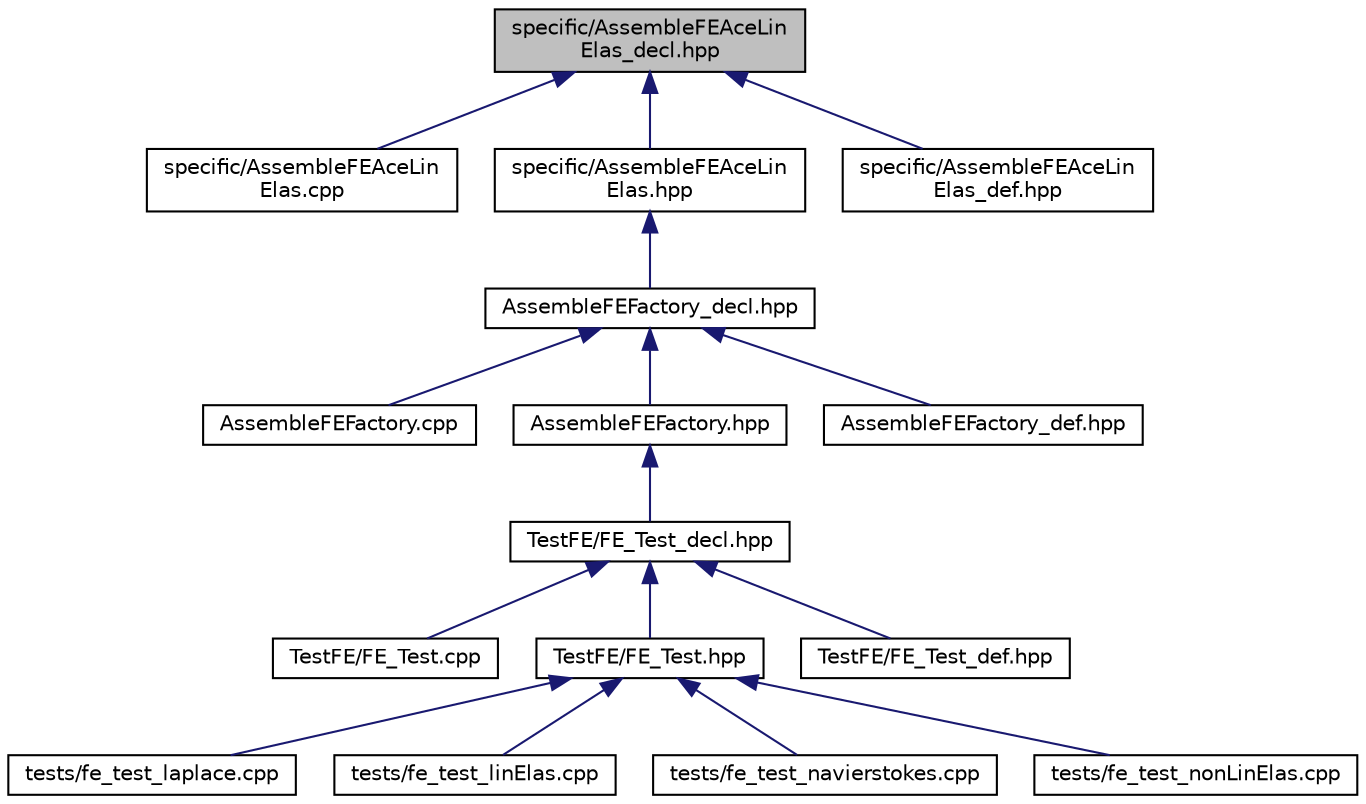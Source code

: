 digraph "specific/AssembleFEAceLinElas_decl.hpp"
{
 // LATEX_PDF_SIZE
  edge [fontname="Helvetica",fontsize="10",labelfontname="Helvetica",labelfontsize="10"];
  node [fontname="Helvetica",fontsize="10",shape=record];
  Node1 [label="specific/AssembleFEAceLin\lElas_decl.hpp",height=0.2,width=0.4,color="black", fillcolor="grey75", style="filled", fontcolor="black",tooltip=" "];
  Node1 -> Node2 [dir="back",color="midnightblue",fontsize="10",style="solid"];
  Node2 [label="specific/AssembleFEAceLin\lElas.cpp",height=0.2,width=0.4,color="black", fillcolor="white", style="filled",URL="$AssembleFEAceLinElas_8cpp.html",tooltip=" "];
  Node1 -> Node3 [dir="back",color="midnightblue",fontsize="10",style="solid"];
  Node3 [label="specific/AssembleFEAceLin\lElas.hpp",height=0.2,width=0.4,color="black", fillcolor="white", style="filled",URL="$AssembleFEAceLinElas_8hpp.html",tooltip=" "];
  Node3 -> Node4 [dir="back",color="midnightblue",fontsize="10",style="solid"];
  Node4 [label="AssembleFEFactory_decl.hpp",height=0.2,width=0.4,color="black", fillcolor="white", style="filled",URL="$AssembleFEFactory__decl_8hpp.html",tooltip=" "];
  Node4 -> Node5 [dir="back",color="midnightblue",fontsize="10",style="solid"];
  Node5 [label="AssembleFEFactory.cpp",height=0.2,width=0.4,color="black", fillcolor="white", style="filled",URL="$AssembleFEFactory_8cpp.html",tooltip=" "];
  Node4 -> Node6 [dir="back",color="midnightblue",fontsize="10",style="solid"];
  Node6 [label="AssembleFEFactory.hpp",height=0.2,width=0.4,color="black", fillcolor="white", style="filled",URL="$AssembleFEFactory_8hpp.html",tooltip=" "];
  Node6 -> Node7 [dir="back",color="midnightblue",fontsize="10",style="solid"];
  Node7 [label="TestFE/FE_Test_decl.hpp",height=0.2,width=0.4,color="black", fillcolor="white", style="filled",URL="$FE__Test__decl_8hpp.html",tooltip=" "];
  Node7 -> Node8 [dir="back",color="midnightblue",fontsize="10",style="solid"];
  Node8 [label="TestFE/FE_Test.cpp",height=0.2,width=0.4,color="black", fillcolor="white", style="filled",URL="$FE__Test_8cpp.html",tooltip=" "];
  Node7 -> Node9 [dir="back",color="midnightblue",fontsize="10",style="solid"];
  Node9 [label="TestFE/FE_Test.hpp",height=0.2,width=0.4,color="black", fillcolor="white", style="filled",URL="$FE__Test_8hpp.html",tooltip=" "];
  Node9 -> Node10 [dir="back",color="midnightblue",fontsize="10",style="solid"];
  Node10 [label="tests/fe_test_laplace.cpp",height=0.2,width=0.4,color="black", fillcolor="white", style="filled",URL="$fe__test__laplace_8cpp.html",tooltip=" "];
  Node9 -> Node11 [dir="back",color="midnightblue",fontsize="10",style="solid"];
  Node11 [label="tests/fe_test_linElas.cpp",height=0.2,width=0.4,color="black", fillcolor="white", style="filled",URL="$fe__test__linElas_8cpp.html",tooltip=" "];
  Node9 -> Node12 [dir="back",color="midnightblue",fontsize="10",style="solid"];
  Node12 [label="tests/fe_test_navierstokes.cpp",height=0.2,width=0.4,color="black", fillcolor="white", style="filled",URL="$fe__test__navierstokes_8cpp.html",tooltip=" "];
  Node9 -> Node13 [dir="back",color="midnightblue",fontsize="10",style="solid"];
  Node13 [label="tests/fe_test_nonLinElas.cpp",height=0.2,width=0.4,color="black", fillcolor="white", style="filled",URL="$fe__test__nonLinElas_8cpp.html",tooltip=" "];
  Node7 -> Node14 [dir="back",color="midnightblue",fontsize="10",style="solid"];
  Node14 [label="TestFE/FE_Test_def.hpp",height=0.2,width=0.4,color="black", fillcolor="white", style="filled",URL="$FE__Test__def_8hpp.html",tooltip=" "];
  Node4 -> Node15 [dir="back",color="midnightblue",fontsize="10",style="solid"];
  Node15 [label="AssembleFEFactory_def.hpp",height=0.2,width=0.4,color="black", fillcolor="white", style="filled",URL="$AssembleFEFactory__def_8hpp.html",tooltip=" "];
  Node1 -> Node16 [dir="back",color="midnightblue",fontsize="10",style="solid"];
  Node16 [label="specific/AssembleFEAceLin\lElas_def.hpp",height=0.2,width=0.4,color="black", fillcolor="white", style="filled",URL="$AssembleFEAceLinElas__def_8hpp.html",tooltip=" "];
}
